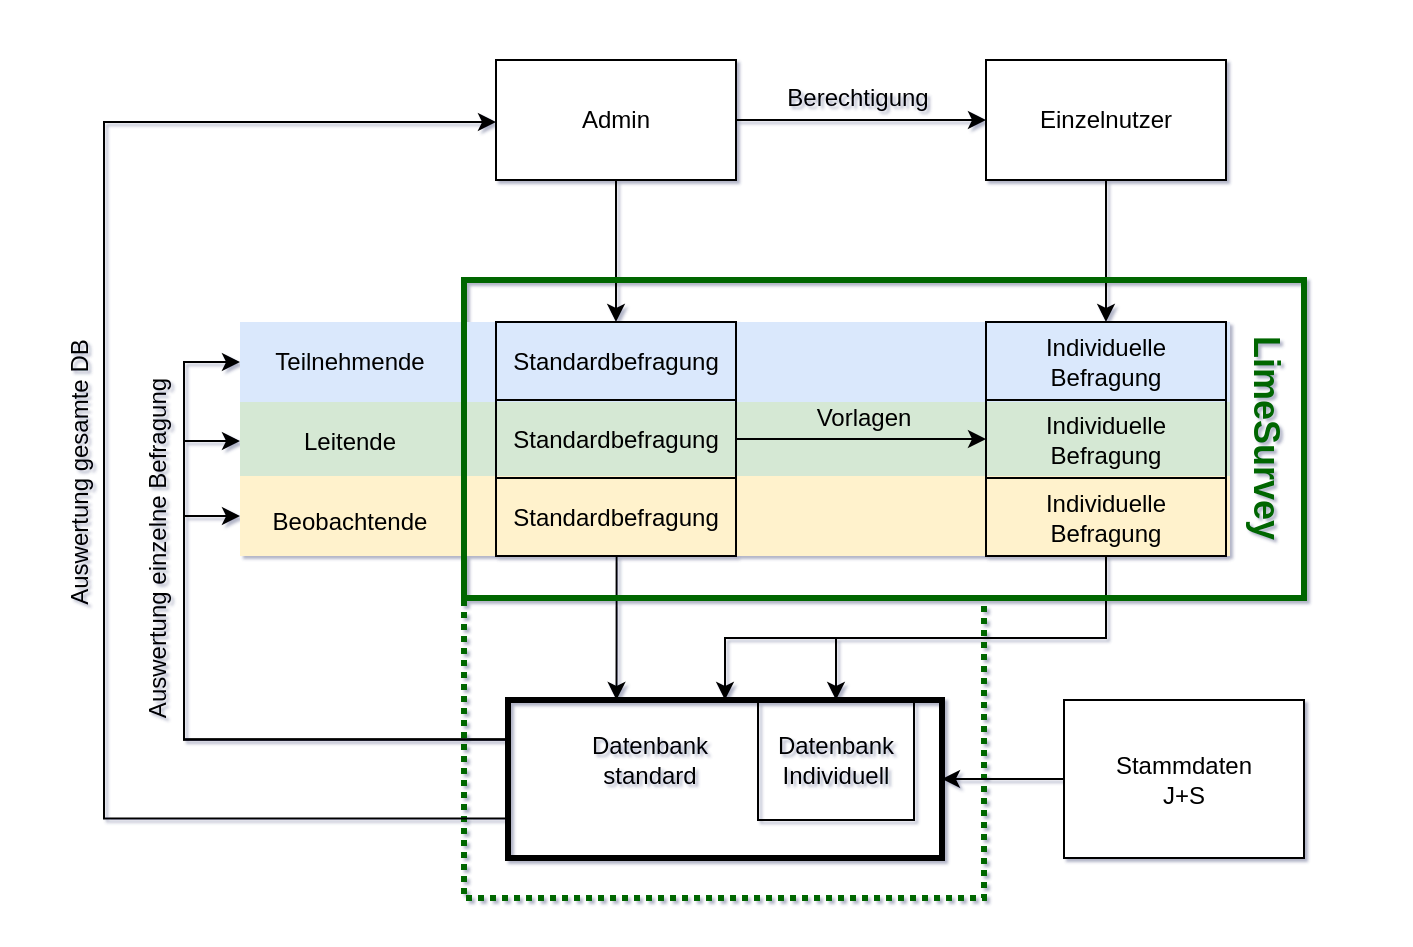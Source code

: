 <mxfile version="10.6.0" type="github"><diagram id="h6Z8vJRAK7DyultmtkcZ" name="Page-1"><mxGraphModel dx="1124" dy="645" grid="1" gridSize="10" guides="1" tooltips="1" connect="1" arrows="1" fold="1" page="1" pageScale="1" pageWidth="827" pageHeight="1169" math="0" shadow="1"><root><mxCell id="0"/><mxCell id="1" parent="0"/><mxCell id="cDXqySwd11SMpDHeiXQ6-48" value="" style="rounded=0;whiteSpace=wrap;html=1;strokeColor=none;strokeWidth=3;fillColor=none;fontColor=#000000;" parent="1" vertex="1"><mxGeometry x="68" y="81" width="702" height="469" as="geometry"/></mxCell><mxCell id="cDXqySwd11SMpDHeiXQ6-49" value="" style="rounded=0;whiteSpace=wrap;html=1;strokeColor=#006600;strokeWidth=3;fillColor=none;fontColor=#000000;dashed=1;dashPattern=1 1;" parent="1" vertex="1"><mxGeometry x="300" y="380" width="260" height="150" as="geometry"/></mxCell><mxCell id="cDXqySwd11SMpDHeiXQ6-14" style="edgeStyle=orthogonalEdgeStyle;rounded=0;orthogonalLoop=1;jettySize=auto;html=1;entryX=0.5;entryY=0;entryDx=0;entryDy=0;" parent="1" source="FpSBOAo2yKhDHIRfUsUA-1" target="cDXqySwd11SMpDHeiXQ6-2" edge="1"><mxGeometry relative="1" as="geometry"/></mxCell><mxCell id="cDXqySwd11SMpDHeiXQ6-17" style="edgeStyle=orthogonalEdgeStyle;rounded=0;orthogonalLoop=1;jettySize=auto;html=1;" parent="1" source="FpSBOAo2yKhDHIRfUsUA-1" target="cDXqySwd11SMpDHeiXQ6-1" edge="1"><mxGeometry relative="1" as="geometry"><mxPoint x="496" y="141.0" as="targetPoint"/></mxGeometry></mxCell><mxCell id="FpSBOAo2yKhDHIRfUsUA-1" value="Admin" style="rounded=0;whiteSpace=wrap;html=1;" parent="1" vertex="1"><mxGeometry x="316" y="111" width="120" height="60" as="geometry"/></mxCell><mxCell id="cDXqySwd11SMpDHeiXQ6-15" style="edgeStyle=orthogonalEdgeStyle;rounded=0;orthogonalLoop=1;jettySize=auto;html=1;entryX=0.5;entryY=0;entryDx=0;entryDy=0;" parent="1" source="cDXqySwd11SMpDHeiXQ6-1" target="cDXqySwd11SMpDHeiXQ6-3" edge="1"><mxGeometry relative="1" as="geometry"/></mxCell><mxCell id="cDXqySwd11SMpDHeiXQ6-1" value="Einzelnutzer" style="rounded=0;whiteSpace=wrap;html=1;" parent="1" vertex="1"><mxGeometry x="561" y="111" width="120" height="60" as="geometry"/></mxCell><mxCell id="cDXqySwd11SMpDHeiXQ6-5" value="" style="rounded=0;whiteSpace=wrap;html=1;fillColor=#d5e8d4;strokeColor=none;" parent="1" vertex="1"><mxGeometry x="188" y="282" width="495" height="39" as="geometry"/></mxCell><mxCell id="cDXqySwd11SMpDHeiXQ6-6" value="" style="rounded=0;whiteSpace=wrap;html=1;fillColor=#fff2cc;strokeColor=none;" parent="1" vertex="1"><mxGeometry x="188" y="319" width="495" height="40" as="geometry"/></mxCell><mxCell id="cDXqySwd11SMpDHeiXQ6-4" value="" style="rounded=0;whiteSpace=wrap;html=1;fillColor=#dae8fc;strokeColor=none;" parent="1" vertex="1"><mxGeometry x="188" y="242" width="495" height="40" as="geometry"/></mxCell><mxCell id="cDXqySwd11SMpDHeiXQ6-3" value="Individuelle Befragung&lt;br&gt;" style="rounded=0;whiteSpace=wrap;html=1;fillColor=none;" parent="1" vertex="1"><mxGeometry x="561" y="242" width="120" height="39" as="geometry"/></mxCell><mxCell id="cDXqySwd11SMpDHeiXQ6-2" value="Standardbefragung" style="rounded=0;whiteSpace=wrap;html=1;fillColor=none;" parent="1" vertex="1"><mxGeometry x="316" y="242" width="120" height="39" as="geometry"/></mxCell><mxCell id="cDXqySwd11SMpDHeiXQ6-7" value="Teilnehmende&lt;br&gt;" style="text;html=1;strokeColor=none;fillColor=none;align=center;verticalAlign=middle;whiteSpace=wrap;rounded=0;" parent="1" vertex="1"><mxGeometry x="198" y="252" width="90" height="20" as="geometry"/></mxCell><mxCell id="cDXqySwd11SMpDHeiXQ6-8" value="Leitende&lt;br&gt;" style="text;html=1;strokeColor=none;fillColor=none;align=center;verticalAlign=middle;whiteSpace=wrap;rounded=0;" parent="1" vertex="1"><mxGeometry x="198" y="291.5" width="90" height="20" as="geometry"/></mxCell><mxCell id="cDXqySwd11SMpDHeiXQ6-9" value="Beobachtende&lt;br&gt;" style="text;html=1;strokeColor=none;fillColor=none;align=center;verticalAlign=middle;whiteSpace=wrap;rounded=0;" parent="1" vertex="1"><mxGeometry x="198" y="332" width="90" height="20" as="geometry"/></mxCell><mxCell id="cDXqySwd11SMpDHeiXQ6-16" style="edgeStyle=orthogonalEdgeStyle;rounded=0;orthogonalLoop=1;jettySize=auto;html=1;exitX=1;exitY=0.5;exitDx=0;exitDy=0;entryX=0;entryY=0.5;entryDx=0;entryDy=0;" parent="1" source="cDXqySwd11SMpDHeiXQ6-10" target="cDXqySwd11SMpDHeiXQ6-11" edge="1"><mxGeometry relative="1" as="geometry"/></mxCell><mxCell id="cDXqySwd11SMpDHeiXQ6-10" value="Standardbefragung" style="rounded=0;whiteSpace=wrap;html=1;fillColor=none;" parent="1" vertex="1"><mxGeometry x="316" y="281" width="120" height="39" as="geometry"/></mxCell><mxCell id="cDXqySwd11SMpDHeiXQ6-11" value="Individuelle Befragung&lt;br&gt;" style="rounded=0;whiteSpace=wrap;html=1;fillColor=none;" parent="1" vertex="1"><mxGeometry x="561" y="281" width="120" height="39" as="geometry"/></mxCell><mxCell id="cDXqySwd11SMpDHeiXQ6-24" style="edgeStyle=orthogonalEdgeStyle;rounded=0;orthogonalLoop=1;jettySize=auto;html=1;entryX=0.25;entryY=0;entryDx=0;entryDy=0;" parent="1" source="cDXqySwd11SMpDHeiXQ6-12" target="cDXqySwd11SMpDHeiXQ6-22" edge="1"><mxGeometry relative="1" as="geometry"><Array as="points"><mxPoint x="376" y="395"/></Array></mxGeometry></mxCell><mxCell id="cDXqySwd11SMpDHeiXQ6-12" value="Standardbefragung" style="rounded=0;whiteSpace=wrap;html=1;fillColor=none;" parent="1" vertex="1"><mxGeometry x="316" y="320" width="120" height="39" as="geometry"/></mxCell><mxCell id="cDXqySwd11SMpDHeiXQ6-26" style="edgeStyle=orthogonalEdgeStyle;rounded=0;orthogonalLoop=1;jettySize=auto;html=1;entryX=0.5;entryY=0;entryDx=0;entryDy=0;exitX=0.5;exitY=1;exitDx=0;exitDy=0;" parent="1" source="cDXqySwd11SMpDHeiXQ6-13" target="cDXqySwd11SMpDHeiXQ6-22" edge="1"><mxGeometry relative="1" as="geometry"><Array as="points"><mxPoint x="621" y="400"/><mxPoint x="431" y="400"/></Array></mxGeometry></mxCell><mxCell id="cDXqySwd11SMpDHeiXQ6-40" style="edgeStyle=orthogonalEdgeStyle;rounded=0;orthogonalLoop=1;jettySize=auto;html=1;entryX=0.5;entryY=0;entryDx=0;entryDy=0;fontColor=#000000;exitX=0.5;exitY=1;exitDx=0;exitDy=0;" parent="1" source="cDXqySwd11SMpDHeiXQ6-13" target="cDXqySwd11SMpDHeiXQ6-23" edge="1"><mxGeometry relative="1" as="geometry"><Array as="points"><mxPoint x="621" y="400"/><mxPoint x="486" y="400"/></Array></mxGeometry></mxCell><mxCell id="cDXqySwd11SMpDHeiXQ6-13" value="Individuelle Befragung&lt;br&gt;" style="rounded=0;whiteSpace=wrap;html=1;fillColor=none;" parent="1" vertex="1"><mxGeometry x="561" y="320" width="120" height="39" as="geometry"/></mxCell><mxCell id="cDXqySwd11SMpDHeiXQ6-18" value="Berechtigung&lt;br&gt;" style="text;html=1;strokeColor=none;fillColor=none;align=center;verticalAlign=middle;whiteSpace=wrap;rounded=0;" parent="1" vertex="1"><mxGeometry x="457" y="120" width="80" height="20" as="geometry"/></mxCell><mxCell id="cDXqySwd11SMpDHeiXQ6-19" value="Vorlagen" style="text;html=1;strokeColor=none;fillColor=none;align=center;verticalAlign=middle;whiteSpace=wrap;rounded=0;" parent="1" vertex="1"><mxGeometry x="460" y="280" width="80" height="20" as="geometry"/></mxCell><mxCell id="cDXqySwd11SMpDHeiXQ6-44" style="edgeStyle=orthogonalEdgeStyle;rounded=0;orthogonalLoop=1;jettySize=auto;html=1;entryX=0;entryY=0.5;entryDx=0;entryDy=0;fontColor=#000000;exitX=0;exitY=0.25;exitDx=0;exitDy=0;" parent="1" source="cDXqySwd11SMpDHeiXQ6-22" target="cDXqySwd11SMpDHeiXQ6-4" edge="1"><mxGeometry relative="1" as="geometry"><Array as="points"><mxPoint x="160" y="450"/><mxPoint x="160" y="262"/></Array></mxGeometry></mxCell><mxCell id="cDXqySwd11SMpDHeiXQ6-45" style="edgeStyle=orthogonalEdgeStyle;rounded=0;orthogonalLoop=1;jettySize=auto;html=1;entryX=0;entryY=0.5;entryDx=0;entryDy=0;fontColor=#000000;exitX=0;exitY=0.25;exitDx=0;exitDy=0;" parent="1" source="cDXqySwd11SMpDHeiXQ6-22" target="cDXqySwd11SMpDHeiXQ6-5" edge="1"><mxGeometry relative="1" as="geometry"><Array as="points"><mxPoint x="160" y="450"/><mxPoint x="160" y="302"/></Array></mxGeometry></mxCell><mxCell id="cDXqySwd11SMpDHeiXQ6-46" style="edgeStyle=orthogonalEdgeStyle;rounded=0;orthogonalLoop=1;jettySize=auto;html=1;entryX=0;entryY=0.5;entryDx=0;entryDy=0;fontColor=#000000;exitX=0;exitY=0.25;exitDx=0;exitDy=0;" parent="1" source="cDXqySwd11SMpDHeiXQ6-22" target="cDXqySwd11SMpDHeiXQ6-6" edge="1"><mxGeometry relative="1" as="geometry"><Array as="points"><mxPoint x="160" y="450"/><mxPoint x="160" y="339"/></Array></mxGeometry></mxCell><mxCell id="cDXqySwd11SMpDHeiXQ6-47" style="edgeStyle=orthogonalEdgeStyle;rounded=0;orthogonalLoop=1;jettySize=auto;html=1;fontColor=#000000;exitX=0;exitY=0.75;exitDx=0;exitDy=0;" parent="1" source="cDXqySwd11SMpDHeiXQ6-22" edge="1"><mxGeometry relative="1" as="geometry"><Array as="points"><mxPoint x="120" y="490"/><mxPoint x="120" y="142"/><mxPoint x="316" y="142"/></Array><mxPoint x="316" y="142" as="targetPoint"/></mxGeometry></mxCell><mxCell id="cDXqySwd11SMpDHeiXQ6-22" value="&lt;div&gt;&lt;/div&gt;" style="rounded=0;whiteSpace=wrap;html=1;fillColor=none;strokeWidth=3;" parent="1" vertex="1"><mxGeometry x="322" y="431" width="217" height="79" as="geometry"/></mxCell><mxCell id="cDXqySwd11SMpDHeiXQ6-23" value="&lt;div&gt;Datenbank&lt;/div&gt;&lt;div&gt;Individuell&lt;/div&gt;" style="rounded=0;whiteSpace=wrap;html=1;fillColor=none;" parent="1" vertex="1"><mxGeometry x="447" y="431" width="78" height="60" as="geometry"/></mxCell><mxCell id="cDXqySwd11SMpDHeiXQ6-29" value="Auswertung gesamte DB&lt;br&gt;" style="text;html=1;strokeColor=none;fillColor=none;align=center;verticalAlign=middle;whiteSpace=wrap;rounded=0;rotation=-90;" parent="1" vertex="1"><mxGeometry x="38" y="307" width="140" height="20" as="geometry"/></mxCell><mxCell id="cDXqySwd11SMpDHeiXQ6-31" value="Auswertung einzelne Befragung&lt;br&gt;" style="text;html=1;strokeColor=none;fillColor=none;align=center;verticalAlign=middle;whiteSpace=wrap;rounded=0;rotation=-90;" parent="1" vertex="1"><mxGeometry x="54" y="345" width="186" height="20" as="geometry"/></mxCell><mxCell id="cDXqySwd11SMpDHeiXQ6-33" value="Datenbank standard&lt;br&gt;" style="text;html=1;strokeColor=none;fillColor=none;align=center;verticalAlign=middle;whiteSpace=wrap;rounded=0;fontColor=#000000;" parent="1" vertex="1"><mxGeometry x="373" y="451" width="40" height="20" as="geometry"/></mxCell><mxCell id="cDXqySwd11SMpDHeiXQ6-21" value="LimeSurvey" style="text;html=1;strokeColor=none;fillColor=none;align=center;verticalAlign=middle;whiteSpace=wrap;rounded=0;rotation=90;fontColor=#006600;fontStyle=1;fontSize=18;" parent="1" vertex="1"><mxGeometry x="641" y="290" width="120" height="20" as="geometry"/></mxCell><mxCell id="cDXqySwd11SMpDHeiXQ6-43" style="edgeStyle=orthogonalEdgeStyle;rounded=0;orthogonalLoop=1;jettySize=auto;html=1;entryX=1;entryY=0.5;entryDx=0;entryDy=0;fontColor=#000000;" parent="1" source="cDXqySwd11SMpDHeiXQ6-42" target="cDXqySwd11SMpDHeiXQ6-22" edge="1"><mxGeometry relative="1" as="geometry"/></mxCell><mxCell id="cDXqySwd11SMpDHeiXQ6-42" value="&lt;div&gt;Stammdaten &lt;/div&gt;&lt;div&gt;J+S&lt;br&gt;&lt;/div&gt;" style="rounded=0;whiteSpace=wrap;html=1;" parent="1" vertex="1"><mxGeometry x="600" y="431" width="120" height="79" as="geometry"/></mxCell><mxCell id="cDXqySwd11SMpDHeiXQ6-20" value="" style="rounded=0;whiteSpace=wrap;html=1;fillColor=none;strokeColor=#006600;strokeWidth=3;" parent="1" vertex="1"><mxGeometry x="300" y="221" width="420" height="159" as="geometry"/></mxCell></root></mxGraphModel></diagram></mxfile>